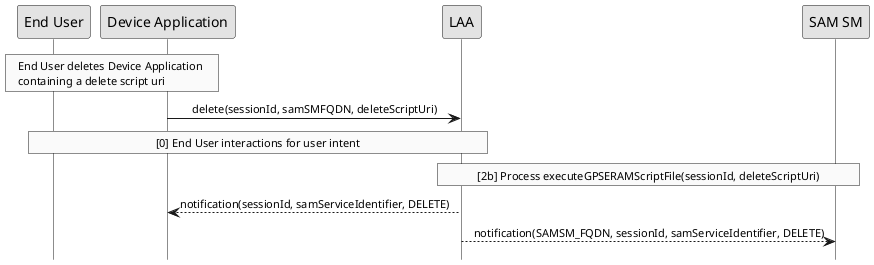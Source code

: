 @startuml

hide footbox
skinparam sequenceMessageAlign center
skinparam sequenceArrowFontSize 11
skinparam noteFontSize 11
skinparam monochrome true
skinparam lifelinestrategy solid
 
rnote over "End User", "Device Application"
     End User deletes Device Application 
     containing a delete script uri
end rnote

"Device Application" -> LAA : delete(sessionId, samSMFQDN, deleteScriptUri)

rnote over "LAA", "End User"
     [0] End User interactions for user intent
end rnote


rnote over "LAA", "SAM SM"
     [2b] Process executeGPSERAMScriptFile(sessionId, deleteScriptUri)
end rnote


 
LAA --> "Device Application" : notification(sessionId, samServiceIdentifier, DELETE)
 
LAA --> "SAM SM" : notification(SAMSM_FQDN, sessionId, samServiceIdentifier, DELETE)
@enduml